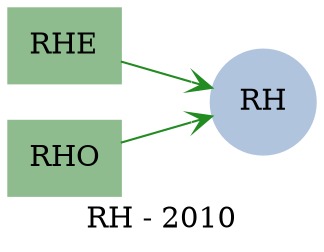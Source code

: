 strict digraph result_commodity_RH {
	label       = "RH - 2010" ;

	compound    = "True" ;
	concentrate = "True" ;
	rankdir     = "LR" ;
	splines     = "True" ;

	node [ shape="box", style="filled" ] ;
	edge [
	  arrowhead  = "vee",
	  fontsize   = "8",
	  label      = "   ",
	  labelfloat = "False",
	  labelfontcolor = "lightgreen"
	  len        = "2",
	  weight     = "0.5",
	] ;

	"RH" [ color="lightsteelblue", href="../results/results2010.svg", shape="circle" ] ;

	subgraph used_techs {
		node [ color="darkseagreen" ] ;

		"RHE" [ href="../results/results_RHE_2010.svg" ] ;
		"RHO" [ href="../results/results_RHO_2010.svg" ] ;
	}

	subgraph used_techs {
		node [ color="powderblue" ] ;

		// no nodes in this section
	}

	subgraph in_use_flows {
		edge [ color="forestgreen" ] ;

		"RHE" -> "RH" ;
		"RHO" -> "RH" ;
	}

	subgraph unused_flows {
		edge [ color="powderblue" ] ;

		// no edges in this section
	}
}
